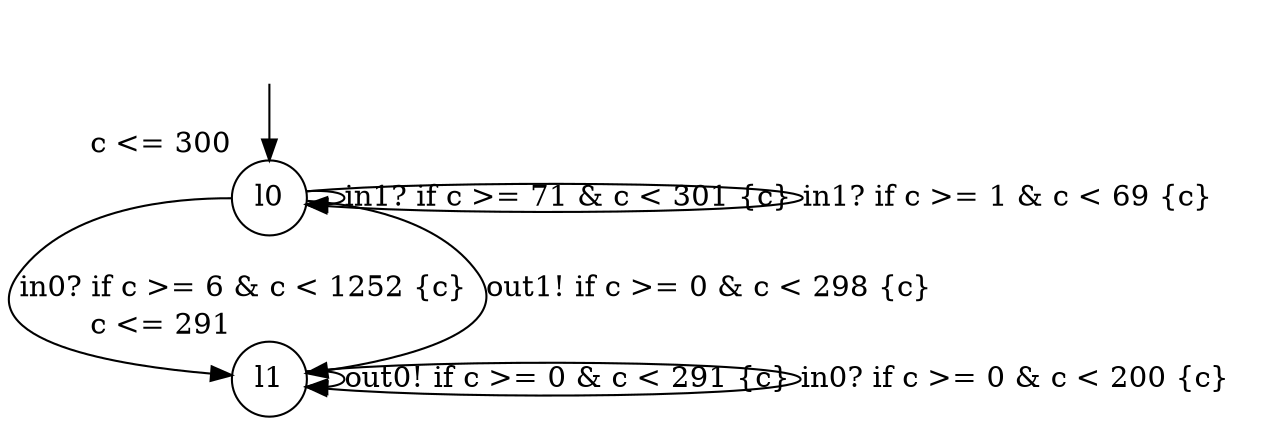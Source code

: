 digraph g {
__start0 [label="" shape="none"];
l0 [shape="circle" margin=0 label="l0", xlabel="c <= 300"];
l1 [shape="circle" margin=0 label="l1", xlabel="c <= 291"];
l0 -> l1 [label="in0? if c >= 6 & c < 1252 {c} "];
l0 -> l0 [label="in1? if c >= 71 & c < 301 {c} "];
l0 -> l1 [label="out1! if c >= 0 & c < 298 {c} "];
l0 -> l0 [label="in1? if c >= 1 & c < 69 {c} "];
l1 -> l1 [label="out0! if c >= 0 & c < 291 {c} "];
l1 -> l1 [label="in0? if c >= 0 & c < 200 {c} "];
__start0 -> l0;
}
